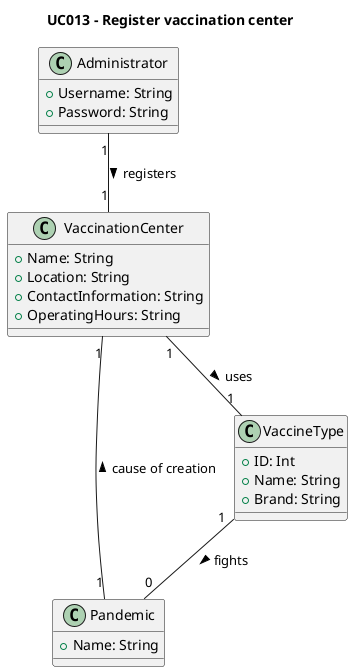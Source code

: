 @startuml
'skinparam monochrome true
'skinparam shadowing false

title UC013 - Register vaccination center

class Administrator {
    +Username: String
    +Password: String
}

class VaccinationCenter {
    +Name: String
    +Location: String
    +ContactInformation: String
    +OperatingHours: String
}

class Pandemic {
    +Name: String
}

class VaccineType {
  +ID: Int
  +Name: String
  +Brand: String
}

' Relationships
Administrator "1" -- "1" VaccinationCenter : registers >
VaccinationCenter "1" -- "1" VaccineType : uses >
VaccineType "1" -- "0" Pandemic : fights >
VaccinationCenter "1" -- "1" Pandemic : cause of creation <

@enduml
